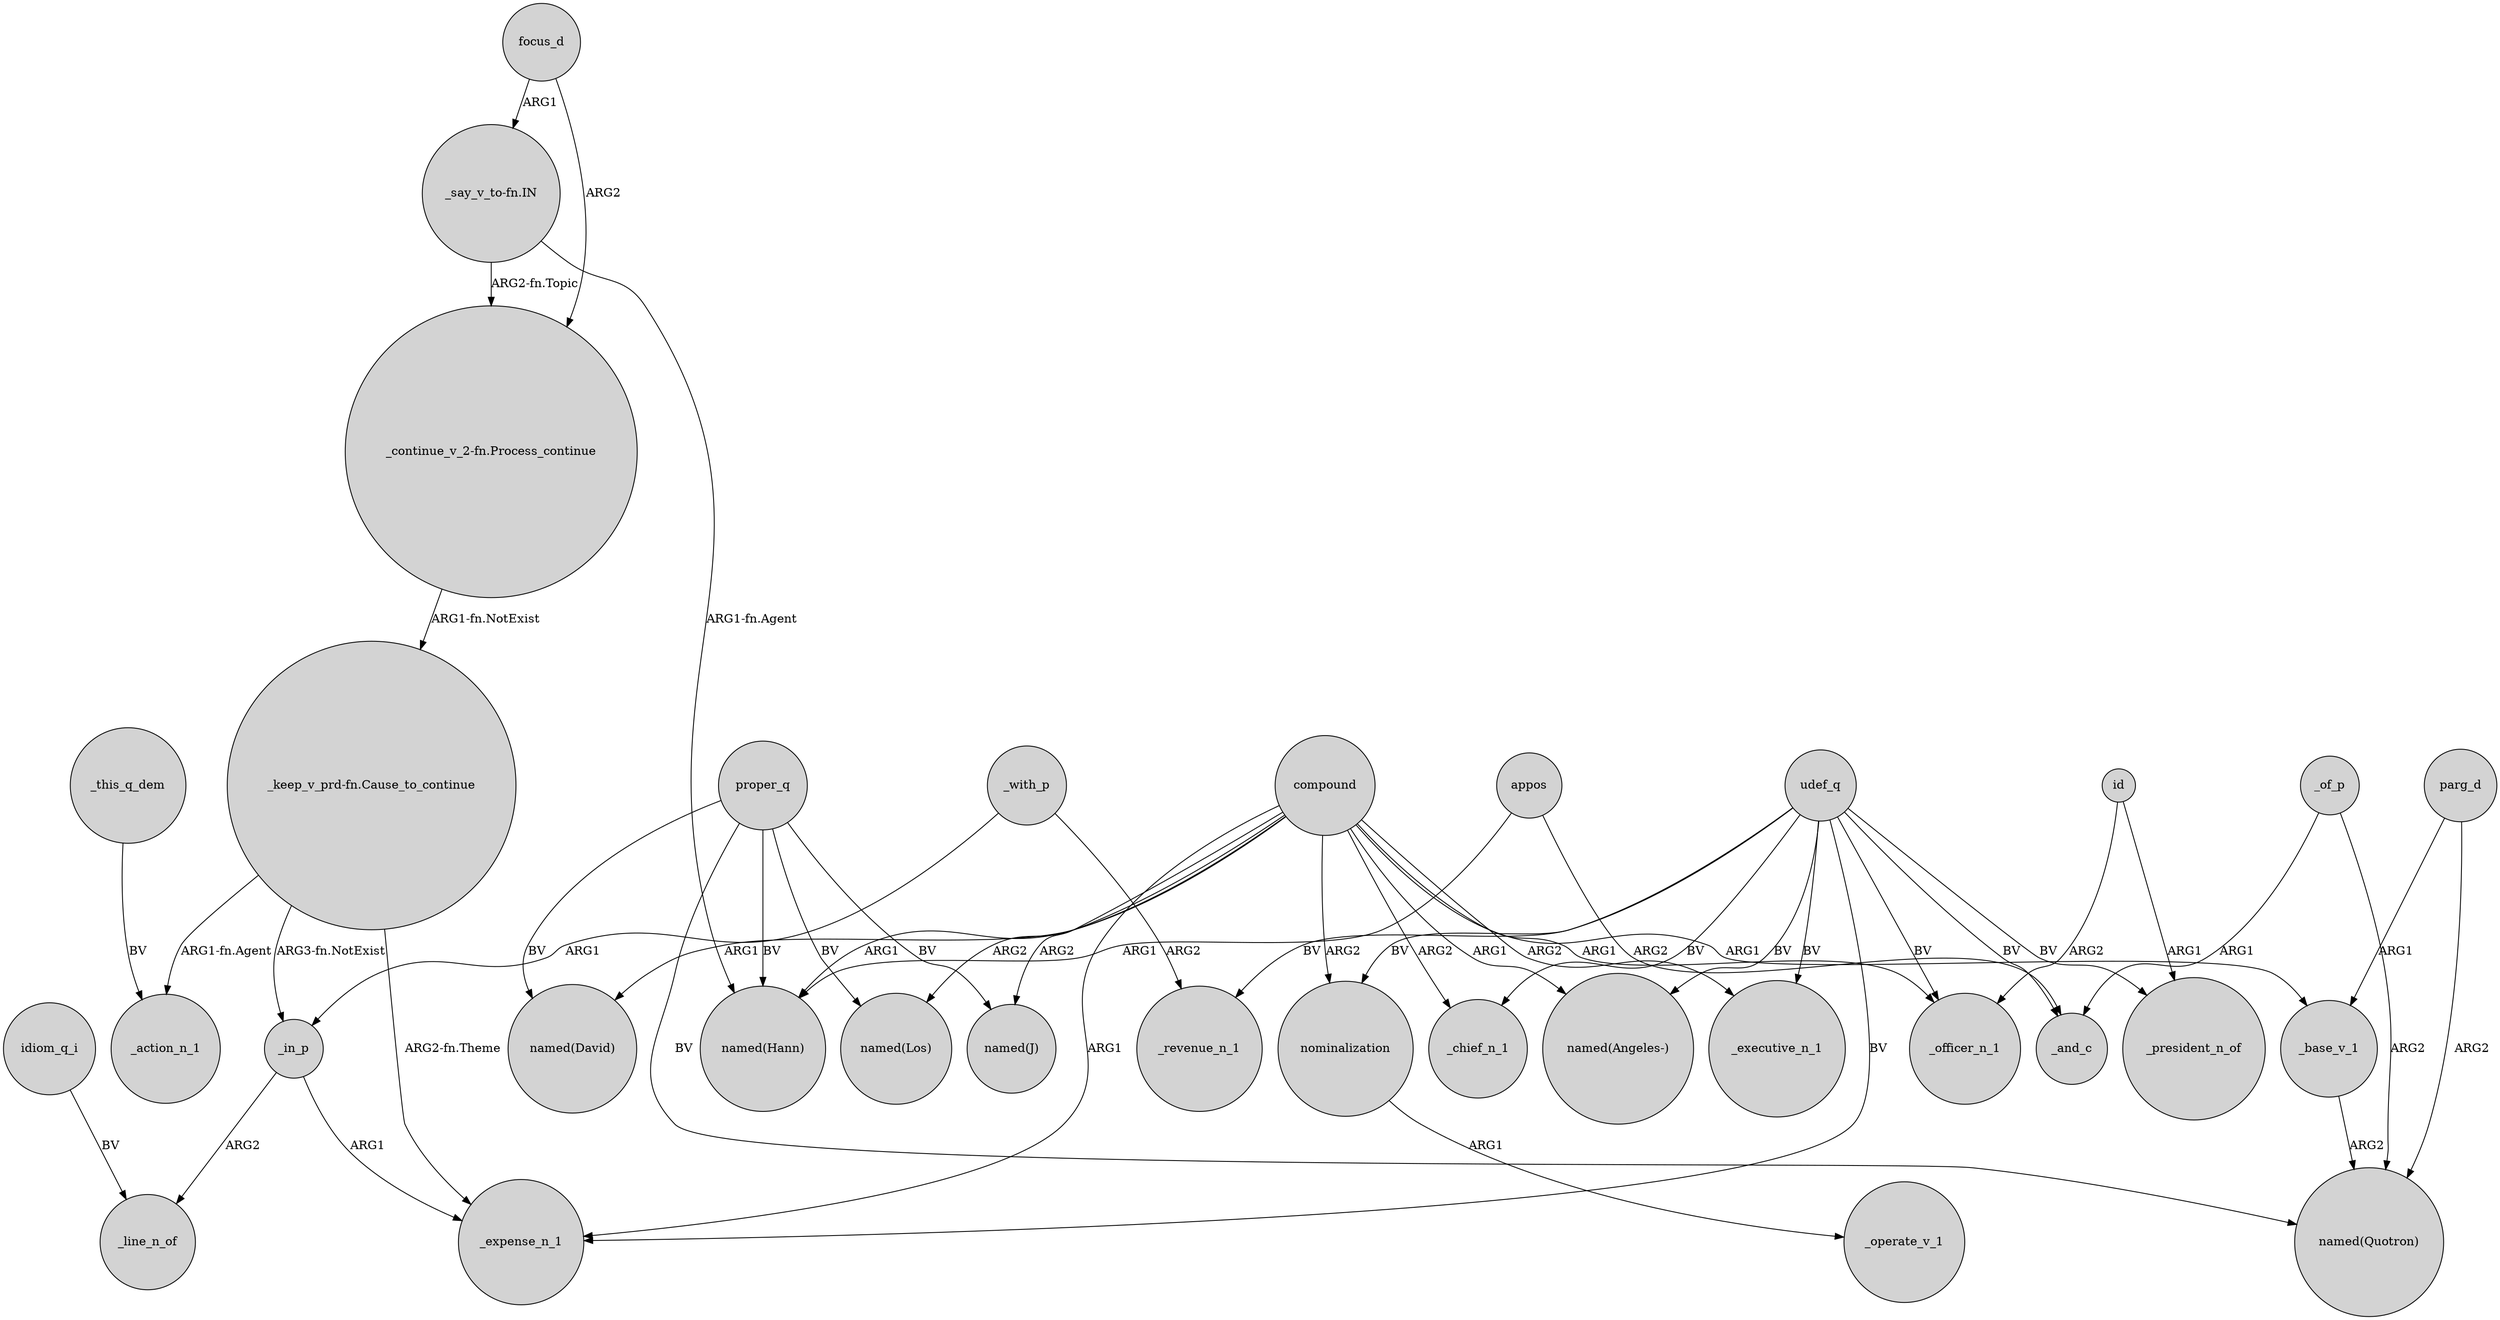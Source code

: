 digraph {
	node [shape=circle style=filled]
	udef_q -> _expense_n_1 [label=BV]
	"_keep_v_prd-fn.Cause_to_continue" -> _in_p [label="ARG3-fn.NotExist"]
	compound -> _expense_n_1 [label=ARG1]
	"_keep_v_prd-fn.Cause_to_continue" -> _action_n_1 [label="ARG1-fn.Agent"]
	nominalization -> _operate_v_1 [label=ARG1]
	_of_p -> "named(Quotron)" [label=ARG2]
	udef_q -> _executive_n_1 [label=BV]
	proper_q -> "named(Quotron)" [label=BV]
	"_continue_v_2-fn.Process_continue" -> "_keep_v_prd-fn.Cause_to_continue" [label="ARG1-fn.NotExist"]
	"_say_v_to-fn.IN" -> "_continue_v_2-fn.Process_continue" [label="ARG2-fn.Topic"]
	compound -> "named(Los)" [label=ARG2]
	proper_q -> "named(Los)" [label=BV]
	id -> _president_n_of [label=ARG1]
	proper_q -> "named(J)" [label=BV]
	compound -> "named(Hann)" [label=ARG1]
	_base_v_1 -> "named(Quotron)" [label=ARG2]
	"_keep_v_prd-fn.Cause_to_continue" -> _expense_n_1 [label="ARG2-fn.Theme"]
	compound -> nominalization [label=ARG2]
	compound -> _chief_n_1 [label=ARG2]
	parg_d -> "named(Quotron)" [label=ARG2]
	_in_p -> _expense_n_1 [label=ARG1]
	compound -> _officer_n_1 [label=ARG1]
	_with_p -> _revenue_n_1 [label=ARG2]
	compound -> "named(Angeles-)" [label=ARG1]
	udef_q -> _revenue_n_1 [label=BV]
	"_say_v_to-fn.IN" -> "named(Hann)" [label="ARG1-fn.Agent"]
	compound -> _base_v_1 [label=ARG1]
	appos -> _and_c [label=ARG2]
	udef_q -> _president_n_of [label=BV]
	id -> _officer_n_1 [label=ARG2]
	udef_q -> _chief_n_1 [label=BV]
	udef_q -> _officer_n_1 [label=BV]
	udef_q -> "named(Angeles-)" [label=BV]
	_in_p -> _line_n_of [label=ARG2]
	_of_p -> _and_c [label=ARG1]
	udef_q -> nominalization [label=BV]
	compound -> "named(J)" [label=ARG2]
	appos -> "named(Hann)" [label=ARG1]
	parg_d -> _base_v_1 [label=ARG1]
	compound -> "named(David)" [label=ARG1]
	idiom_q_i -> _line_n_of [label=BV]
	proper_q -> "named(David)" [label=BV]
	_with_p -> _in_p [label=ARG1]
	udef_q -> _and_c [label=BV]
	compound -> _executive_n_1 [label=ARG2]
	proper_q -> "named(Hann)" [label=BV]
	focus_d -> "_continue_v_2-fn.Process_continue" [label=ARG2]
	focus_d -> "_say_v_to-fn.IN" [label=ARG1]
	_this_q_dem -> _action_n_1 [label=BV]
}
